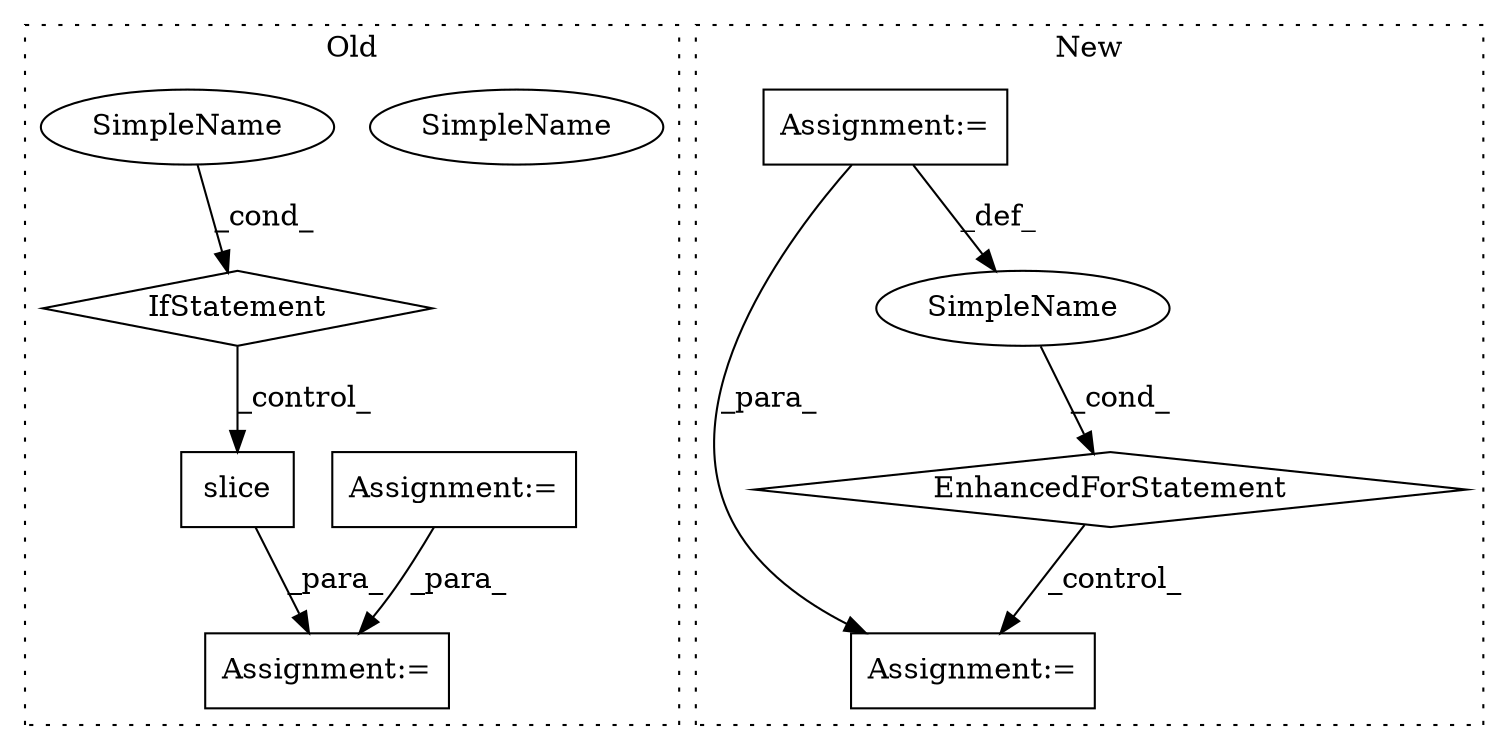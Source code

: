 digraph G {
subgraph cluster0 {
1 [label="slice" a="32" s="3786,3796" l="6,1" shape="box"];
4 [label="Assignment:=" a="7" s="4193" l="1" shape="box"];
7 [label="Assignment:=" a="7" s="3877" l="28" shape="box"];
8 [label="IfStatement" a="25" s="3877" l="28" shape="diamond"];
9 [label="SimpleName" a="42" s="3900" l="5" shape="ellipse"];
10 [label="SimpleName" a="42" s="3900" l="5" shape="ellipse"];
label = "Old";
style="dotted";
}
subgraph cluster1 {
2 [label="EnhancedForStatement" a="70" s="3370,3445" l="57,2" shape="diamond"];
3 [label="Assignment:=" a="7" s="3370,3445" l="57,2" shape="box"];
5 [label="Assignment:=" a="7" s="3527" l="1" shape="box"];
6 [label="SimpleName" a="42" s="3434" l="3" shape="ellipse"];
label = "New";
style="dotted";
}
1 -> 4 [label="_para_"];
2 -> 5 [label="_control_"];
3 -> 5 [label="_para_"];
3 -> 6 [label="_def_"];
6 -> 2 [label="_cond_"];
7 -> 4 [label="_para_"];
8 -> 1 [label="_control_"];
10 -> 8 [label="_cond_"];
}